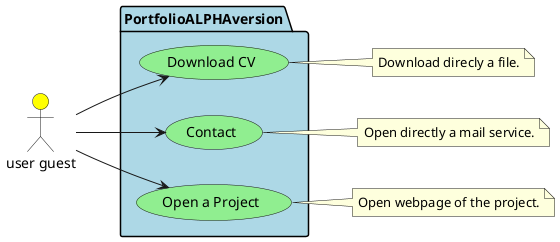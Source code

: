 'Use Cases Portfolio-ALPHA-Version #'TEST PLANTUML diagram live generation'
@startuml ALPHA-Version-Porfolio
  left to right direction

  'ACTORS
  :user guest: as user #yellow

  'USE-CASES USECASE (DD)AS(DD)
  package PortfolioALPHAversion #lightblue{
    usecase (Download CV) as dwcv #lightgreen
    usecase (Contact) as contact #lightgreen
    usecase (Open a Project) as openp #lightgreen
  }
  'NOTE
  note right of dwcv : Download direcly a file.
  note right of contact : Open directly a mail service.
  note right of openp : Open webpage of the project.

  'RELATIONS
  user --> dwcv
  user --> contact
  user --> openp

@enduml

/' USE CASES generated by ChatGPT

Here is an example of a UML use case diagram for the functional specification document for a developer portfolio:

[Use Case Diagram]

Use Case: Create Portfolio

Preconditions: User has signed up and logged in to the developer portfolio.
Primary Actor: User
Description: The user creates a new developer portfolio by providing their personal information, skills, and experience.
Main flow:
The user clicks on the "Create Portfolio" button.
The system displays a form for the user to fill out.
The user provides their personal information, skills, and experience.
The user clicks the "Save" button.
The system stores the user's portfolio and displays a confirmation message.
Alternate flow:
1a. If the user does not have a valid login session, the system redirects them to the login page.
4a. If the user's portfolio contains errors, the system displays an error message and allows the user to correct the errors.
Use Case: Edit Portfolio

Preconditions: User has logged in to their developer portfolio.
Primary actor: User
Description: The user updates their developer portfolio with new projects, skills, and experience.
Main flow:
The user clicks on the "Edit Portfolio" button.
The system displays the user's portfolio with editable fields.
The user updates their portfolio with new projects, skills, and experience.
The user clicks the "Save" button.
The system stores the updated portfolio and displays a confirmation message.
Alternate flow:
1a. If the user does not have a valid login session, the system redirects them to the login page.
4a. If the user's portfolio contains errors, the system displays an error message and allows the user to correct the errors.
Use Case: Share Portfolio

Preconditions: User has logged in to their developer portfolio.
Primary actor: User
Description: The user shares their developer portfolio with others via a shareable link or by embedding it on their personal website.
Main flow:
The user clicks on the "Share Portfolio" button.
The system displays options for sharing the portfolio via a link or by embedding it.
The user selects the desired sharing option.
The system generates a shareable link or embed code and displays it to the user.
The user shares the link or code with others.
Alternate flow:
1a. If the user does not have a valid login session, the system redirects them to the login page.

'/